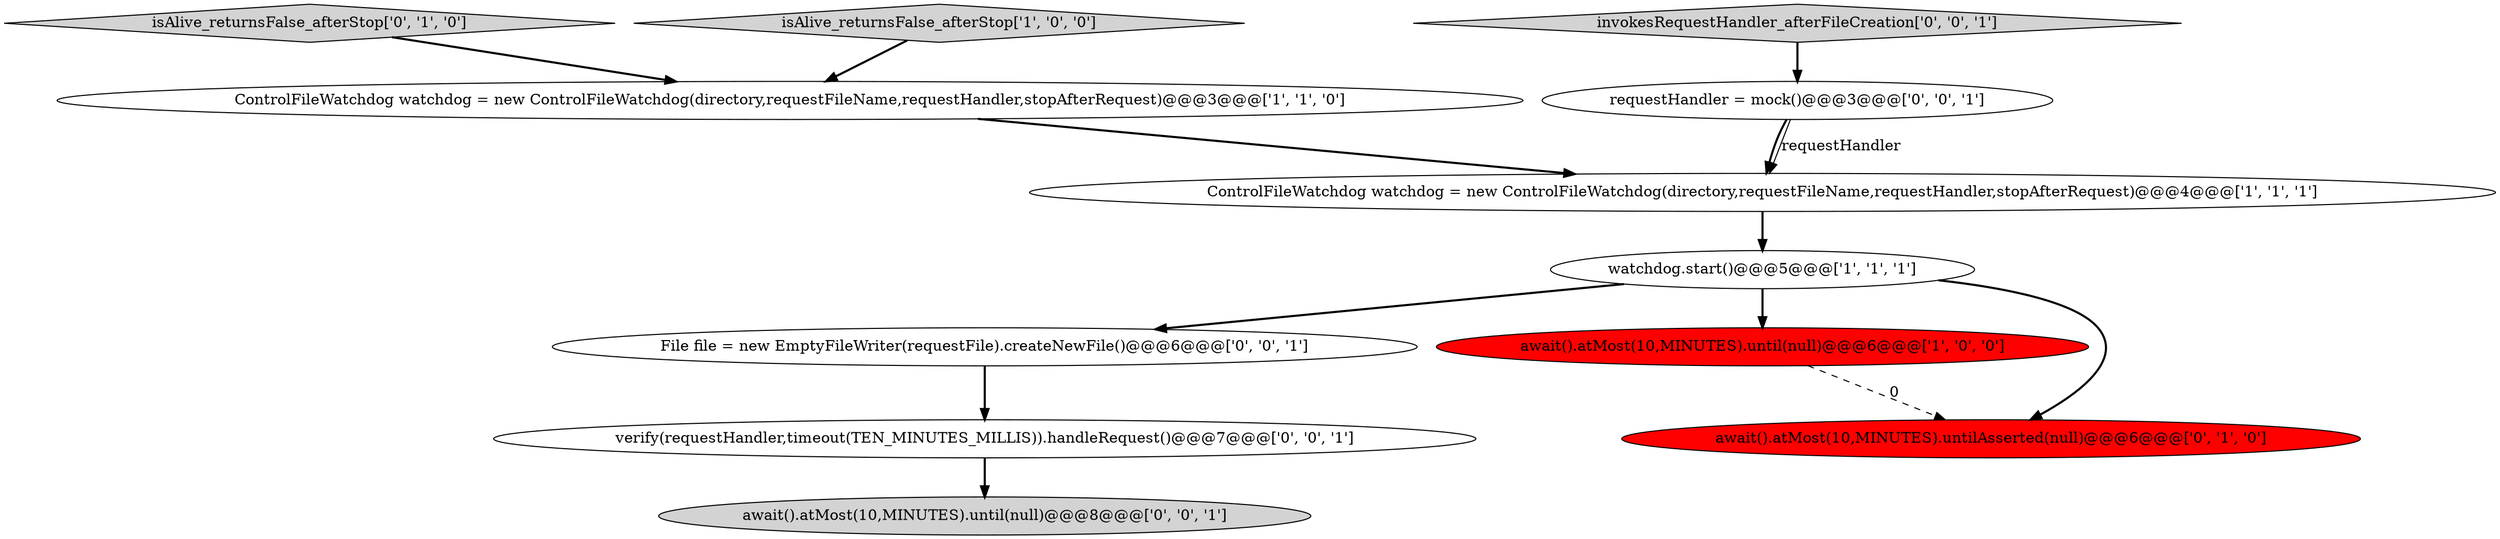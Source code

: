 digraph {
6 [style = filled, label = "isAlive_returnsFalse_afterStop['0', '1', '0']", fillcolor = lightgray, shape = diamond image = "AAA0AAABBB2BBB"];
11 [style = filled, label = "File file = new EmptyFileWriter(requestFile).createNewFile()@@@6@@@['0', '0', '1']", fillcolor = white, shape = ellipse image = "AAA0AAABBB3BBB"];
3 [style = filled, label = "watchdog.start()@@@5@@@['1', '1', '1']", fillcolor = white, shape = ellipse image = "AAA0AAABBB1BBB"];
7 [style = filled, label = "requestHandler = mock()@@@3@@@['0', '0', '1']", fillcolor = white, shape = ellipse image = "AAA0AAABBB3BBB"];
8 [style = filled, label = "await().atMost(10,MINUTES).until(null)@@@8@@@['0', '0', '1']", fillcolor = lightgray, shape = ellipse image = "AAA0AAABBB3BBB"];
9 [style = filled, label = "verify(requestHandler,timeout(TEN_MINUTES_MILLIS)).handleRequest()@@@7@@@['0', '0', '1']", fillcolor = white, shape = ellipse image = "AAA0AAABBB3BBB"];
0 [style = filled, label = "ControlFileWatchdog watchdog = new ControlFileWatchdog(directory,requestFileName,requestHandler,stopAfterRequest)@@@4@@@['1', '1', '1']", fillcolor = white, shape = ellipse image = "AAA0AAABBB1BBB"];
5 [style = filled, label = "await().atMost(10,MINUTES).untilAsserted(null)@@@6@@@['0', '1', '0']", fillcolor = red, shape = ellipse image = "AAA1AAABBB2BBB"];
2 [style = filled, label = "isAlive_returnsFalse_afterStop['1', '0', '0']", fillcolor = lightgray, shape = diamond image = "AAA0AAABBB1BBB"];
10 [style = filled, label = "invokesRequestHandler_afterFileCreation['0', '0', '1']", fillcolor = lightgray, shape = diamond image = "AAA0AAABBB3BBB"];
4 [style = filled, label = "ControlFileWatchdog watchdog = new ControlFileWatchdog(directory,requestFileName,requestHandler,stopAfterRequest)@@@3@@@['1', '1', '0']", fillcolor = white, shape = ellipse image = "AAA0AAABBB1BBB"];
1 [style = filled, label = "await().atMost(10,MINUTES).until(null)@@@6@@@['1', '0', '0']", fillcolor = red, shape = ellipse image = "AAA1AAABBB1BBB"];
3->11 [style = bold, label=""];
0->3 [style = bold, label=""];
7->0 [style = solid, label="requestHandler"];
6->4 [style = bold, label=""];
3->5 [style = bold, label=""];
7->0 [style = bold, label=""];
1->5 [style = dashed, label="0"];
3->1 [style = bold, label=""];
11->9 [style = bold, label=""];
9->8 [style = bold, label=""];
2->4 [style = bold, label=""];
10->7 [style = bold, label=""];
4->0 [style = bold, label=""];
}
